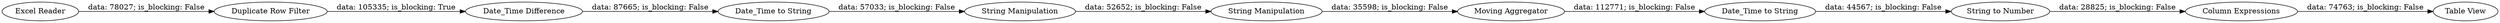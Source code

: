 digraph {
	"-4306089505545766464_20" [label="Table View"]
	"-4306089505545766464_17" [label="String to Number"]
	"-4306089505545766464_8" [label="Date_Time to String"]
	"-4306089505545766464_2" [label="Duplicate Row Filter"]
	"-4306089505545766464_19" [label="Column Expressions"]
	"-4306089505545766464_3" [label="Date_Time Difference"]
	"-4306089505545766464_13" [label="String Manipulation"]
	"-4306089505545766464_18" [label="Date_Time to String"]
	"-4306089505545766464_1" [label="Excel Reader"]
	"-4306089505545766464_9" [label="String Manipulation"]
	"-4306089505545766464_14" [label="Moving Aggregator"]
	"-4306089505545766464_13" -> "-4306089505545766464_14" [label="data: 35598; is_blocking: False"]
	"-4306089505545766464_9" -> "-4306089505545766464_13" [label="data: 52652; is_blocking: False"]
	"-4306089505545766464_2" -> "-4306089505545766464_3" [label="data: 105335; is_blocking: True"]
	"-4306089505545766464_8" -> "-4306089505545766464_9" [label="data: 57033; is_blocking: False"]
	"-4306089505545766464_1" -> "-4306089505545766464_2" [label="data: 78027; is_blocking: False"]
	"-4306089505545766464_14" -> "-4306089505545766464_18" [label="data: 112771; is_blocking: False"]
	"-4306089505545766464_17" -> "-4306089505545766464_19" [label="data: 28825; is_blocking: False"]
	"-4306089505545766464_19" -> "-4306089505545766464_20" [label="data: 74763; is_blocking: False"]
	"-4306089505545766464_3" -> "-4306089505545766464_8" [label="data: 87665; is_blocking: False"]
	"-4306089505545766464_18" -> "-4306089505545766464_17" [label="data: 44567; is_blocking: False"]
	rankdir=LR
}
